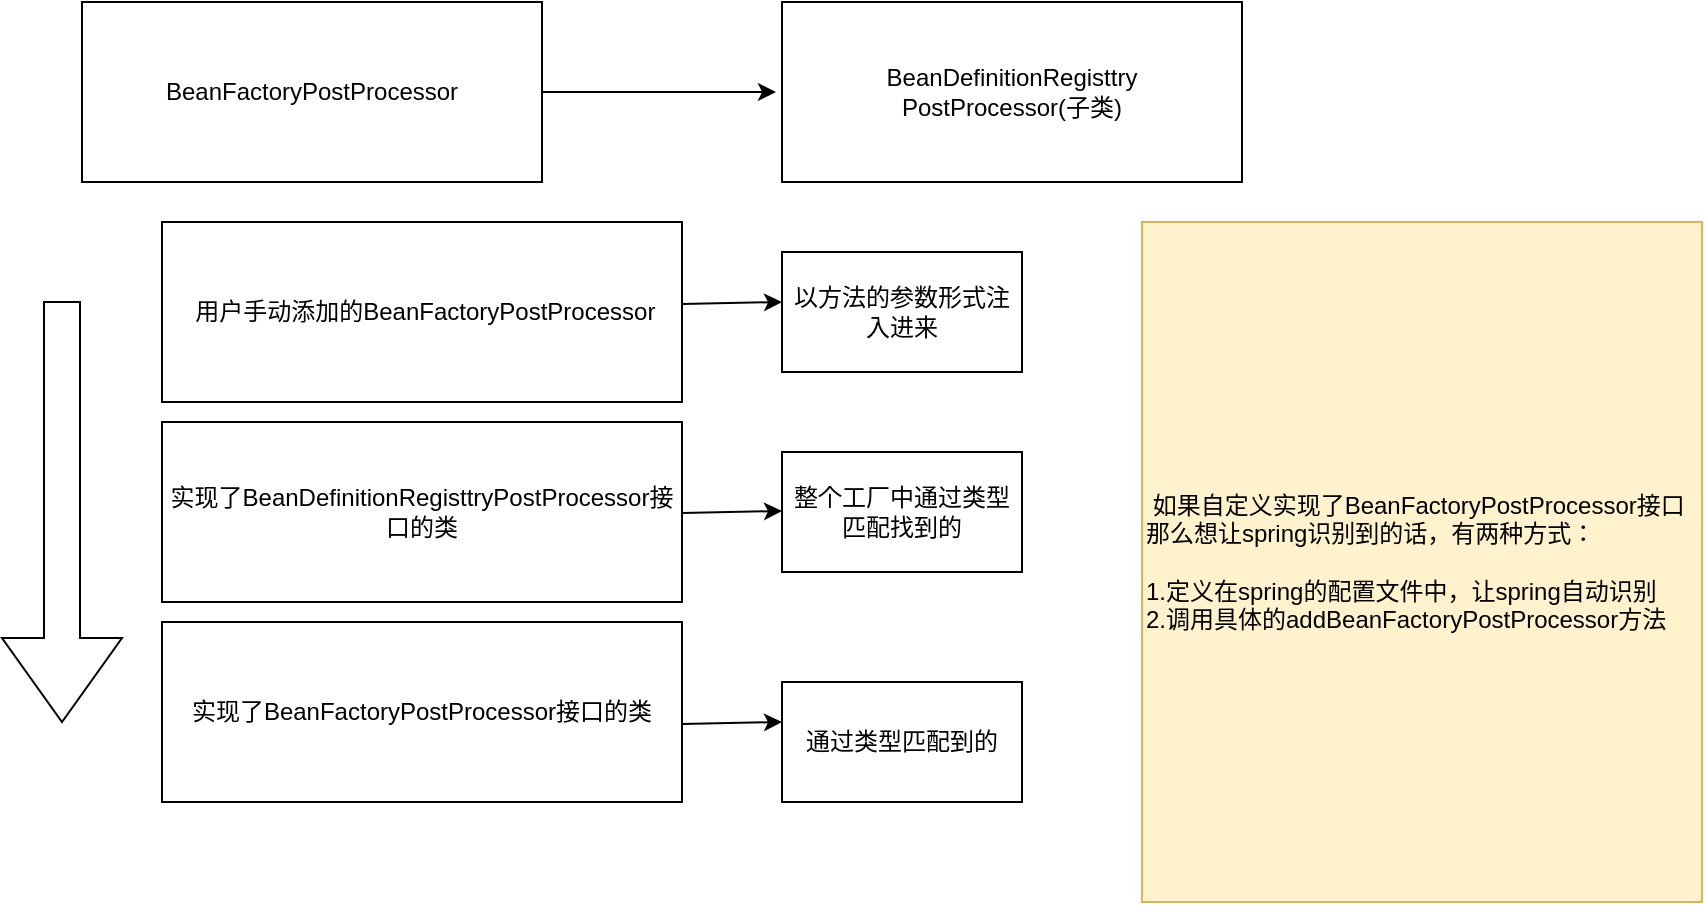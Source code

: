 <mxfile version="21.1.1" type="github">
  <diagram name="第 1 页" id="kPf6iTKsyfyUOKiPGm12">
    <mxGraphModel dx="879" dy="639" grid="1" gridSize="10" guides="1" tooltips="1" connect="1" arrows="1" fold="1" page="1" pageScale="1" pageWidth="1654" pageHeight="2336" math="0" shadow="0">
      <root>
        <mxCell id="0" />
        <mxCell id="1" parent="0" />
        <mxCell id="j61tei6_rBJSNLcT9V6f-1" value="BeanFactoryPostProcessor" style="rounded=0;whiteSpace=wrap;html=1;" vertex="1" parent="1">
          <mxGeometry x="50" y="100" width="230" height="90" as="geometry" />
        </mxCell>
        <mxCell id="j61tei6_rBJSNLcT9V6f-2" value="BeanDefinitionRegisttry&lt;br&gt;PostProcessor(子类)" style="rounded=0;whiteSpace=wrap;html=1;" vertex="1" parent="1">
          <mxGeometry x="400" y="100" width="230" height="90" as="geometry" />
        </mxCell>
        <mxCell id="j61tei6_rBJSNLcT9V6f-3" value="" style="endArrow=classic;html=1;rounded=0;entryX=-0.019;entryY=0.162;entryDx=0;entryDy=0;entryPerimeter=0;" edge="1" parent="1" source="j61tei6_rBJSNLcT9V6f-1">
          <mxGeometry width="50" height="50" relative="1" as="geometry">
            <mxPoint x="280" y="146.01" as="sourcePoint" />
            <mxPoint x="397.004" y="145" as="targetPoint" />
          </mxGeometry>
        </mxCell>
        <mxCell id="j61tei6_rBJSNLcT9V6f-4" value="" style="shape=singleArrow;direction=south;whiteSpace=wrap;html=1;" vertex="1" parent="1">
          <mxGeometry x="10" y="250" width="60" height="210" as="geometry" />
        </mxCell>
        <mxCell id="j61tei6_rBJSNLcT9V6f-9" value="&amp;nbsp;用户手动添加的BeanFactoryPostProcessor" style="rounded=0;whiteSpace=wrap;html=1;" vertex="1" parent="1">
          <mxGeometry x="90" y="210" width="260" height="90" as="geometry" />
        </mxCell>
        <mxCell id="j61tei6_rBJSNLcT9V6f-10" value="实现了BeanDefinitionRegisttryPostProcessor接口的类" style="rounded=0;whiteSpace=wrap;html=1;" vertex="1" parent="1">
          <mxGeometry x="90" y="310" width="260" height="90" as="geometry" />
        </mxCell>
        <mxCell id="j61tei6_rBJSNLcT9V6f-11" value="实现了BeanFactoryPostProcessor接口的类" style="rounded=0;whiteSpace=wrap;html=1;" vertex="1" parent="1">
          <mxGeometry x="90" y="410" width="260" height="90" as="geometry" />
        </mxCell>
        <mxCell id="j61tei6_rBJSNLcT9V6f-12" value="以方法的参数形式注入进来" style="rounded=0;whiteSpace=wrap;html=1;" vertex="1" parent="1">
          <mxGeometry x="400" y="225" width="120" height="60" as="geometry" />
        </mxCell>
        <mxCell id="j61tei6_rBJSNLcT9V6f-13" value="整个工厂中通过类型匹配找到的" style="rounded=0;whiteSpace=wrap;html=1;" vertex="1" parent="1">
          <mxGeometry x="400" y="325" width="120" height="60" as="geometry" />
        </mxCell>
        <mxCell id="j61tei6_rBJSNLcT9V6f-14" value="通过类型匹配到的" style="rounded=0;whiteSpace=wrap;html=1;" vertex="1" parent="1">
          <mxGeometry x="400" y="440" width="120" height="60" as="geometry" />
        </mxCell>
        <mxCell id="j61tei6_rBJSNLcT9V6f-15" value="" style="endArrow=classic;html=1;rounded=0;" edge="1" parent="1">
          <mxGeometry width="50" height="50" relative="1" as="geometry">
            <mxPoint x="350" y="251.01" as="sourcePoint" />
            <mxPoint x="400" y="250" as="targetPoint" />
          </mxGeometry>
        </mxCell>
        <mxCell id="j61tei6_rBJSNLcT9V6f-16" value="" style="endArrow=classic;html=1;rounded=0;" edge="1" parent="1">
          <mxGeometry width="50" height="50" relative="1" as="geometry">
            <mxPoint x="350" y="355.51" as="sourcePoint" />
            <mxPoint x="400" y="354.5" as="targetPoint" />
          </mxGeometry>
        </mxCell>
        <mxCell id="j61tei6_rBJSNLcT9V6f-17" value="" style="endArrow=classic;html=1;rounded=0;" edge="1" parent="1">
          <mxGeometry width="50" height="50" relative="1" as="geometry">
            <mxPoint x="350" y="461.01" as="sourcePoint" />
            <mxPoint x="400" y="460" as="targetPoint" />
          </mxGeometry>
        </mxCell>
        <mxCell id="j61tei6_rBJSNLcT9V6f-18" value="&amp;nbsp;如果自定义实现了BeanFactoryPostProcessor接口那么想让spring识别到的话，有两种方式：&lt;br&gt;&lt;br&gt;1.定义在spring的配置文件中，让spring自动识别&lt;br&gt;2.调用具体的addBeanFactoryPostProcessor方法" style="rounded=0;whiteSpace=wrap;html=1;fillColor=#fff2cc;strokeColor=#d6b656;align=left;labelPosition=center;verticalLabelPosition=middle;verticalAlign=middle;" vertex="1" parent="1">
          <mxGeometry x="580" y="210" width="280" height="340" as="geometry" />
        </mxCell>
      </root>
    </mxGraphModel>
  </diagram>
</mxfile>
